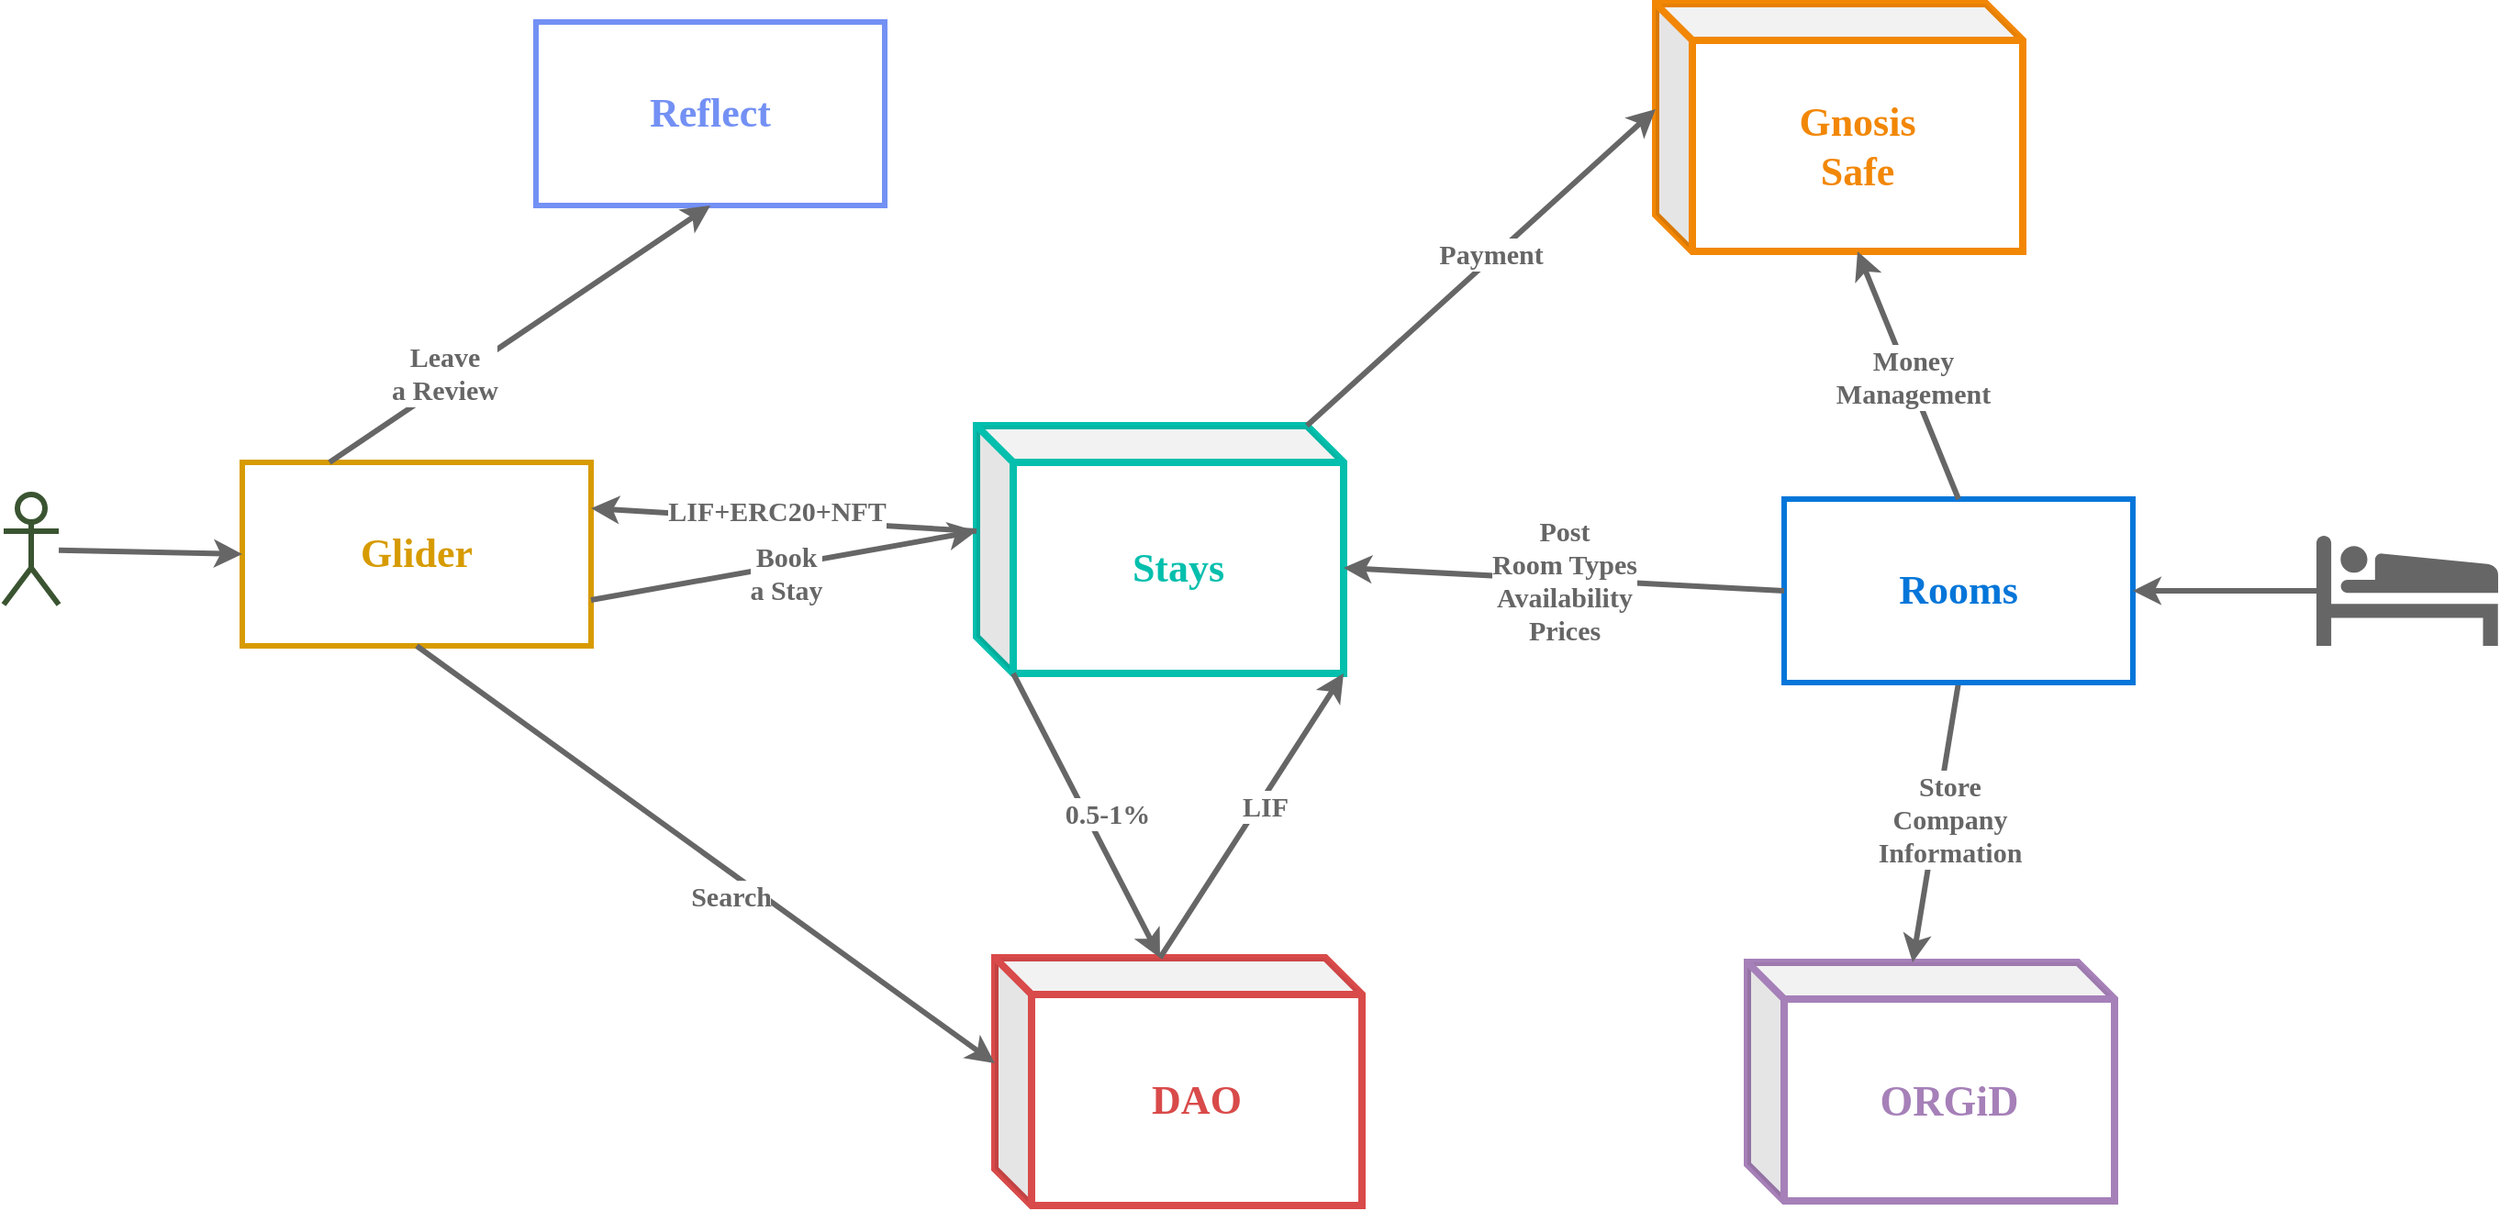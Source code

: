 <mxfile version="16.5.1" type="device"><diagram id="v-ZlE1xQXyJsvzvRVa1S" name="Page-1"><mxGraphModel dx="1422" dy="1004" grid="1" gridSize="10" guides="1" tooltips="1" connect="1" arrows="1" fold="1" page="1" pageScale="1" pageWidth="850" pageHeight="1100" math="0" shadow="0"><root><mxCell id="0"/><mxCell id="1" parent="0"/><mxCell id="EZqMj2lde0Gl5KQ7olQh-1" value="ORGiD" style="shape=cube;whiteSpace=wrap;html=1;boundedLbl=1;backgroundOutline=1;darkOpacity=0.05;darkOpacity2=0.1;fillColor=none;strokeColor=#A680B8;fontColor=#A680B8;strokeWidth=4;fontSize=23;fontFamily=Oxygen Mono;fontStyle=1" vertex="1" parent="1"><mxGeometry x="1510" y="612.5" width="200" height="130" as="geometry"/></mxCell><mxCell id="EZqMj2lde0Gl5KQ7olQh-7" style="edgeStyle=none;rounded=0;orthogonalLoop=1;jettySize=auto;html=1;strokeColor=#666666;strokeWidth=3;fontSize=22;fontColor=#A680B8;entryX=0.5;entryY=1;entryDx=0;entryDy=0;endArrow=none;endFill=0;endSize=6;startArrow=classic;startFill=1;fontFamily=Oxygen Mono;fontSource=https%3A%2F%2Ffonts.googleapis.com%2Fcss%3Ffamily%3DOxygen%2BMono;exitX=0;exitY=0;exitDx=90;exitDy=0;exitPerimeter=0;" edge="1" parent="1" source="EZqMj2lde0Gl5KQ7olQh-1" target="EZqMj2lde0Gl5KQ7olQh-9"><mxGeometry relative="1" as="geometry"><mxPoint x="1435" y="300" as="sourcePoint"/><mxPoint x="1575" y="313" as="targetPoint"/></mxGeometry></mxCell><mxCell id="EZqMj2lde0Gl5KQ7olQh-29" value="Store&lt;br&gt;Company&lt;br&gt;Information" style="edgeLabel;html=1;align=center;verticalAlign=middle;resizable=0;points=[];fontSize=15;fontFamily=Oxygen Mono;fontColor=#666;fontStyle=1" vertex="1" connectable="0" parent="EZqMj2lde0Gl5KQ7olQh-7"><mxGeometry x="0.279" relative="1" as="geometry"><mxPoint x="4" y="19" as="offset"/></mxGeometry></mxCell><mxCell id="EZqMj2lde0Gl5KQ7olQh-9" value="Rooms" style="whiteSpace=wrap;html=1;shadow=0;fillColor=none;fontFamily=Oxygen Mono;strokeWidth=3;fontSize=22;strokeColor=#0476D9;fontColor=#0476D9;fontStyle=1;" vertex="1" parent="1"><mxGeometry x="1530" y="360" width="190" height="100" as="geometry"/></mxCell><mxCell id="EZqMj2lde0Gl5KQ7olQh-11" value="Glider" style="whiteSpace=wrap;html=1;shadow=0;fillColor=none;fontFamily=Oxygen Mono;strokeWidth=3;fontSize=22;strokeColor=#d79b00;fontStyle=1;fontColor=#D79B00;" vertex="1" parent="1"><mxGeometry x="690" y="340" width="190" height="100" as="geometry"/></mxCell><mxCell id="EZqMj2lde0Gl5KQ7olQh-12" value="" style="shape=umlActor;verticalLabelPosition=bottom;labelBackgroundColor=#ffffff;verticalAlign=top;html=1;outlineConnect=0;rounded=0;strokeColor=#3A5431;fontFamily=Oxygen Mono;fontSize=22;fontColor=#0A0A0A;align=left;strokeWidth=3;" vertex="1" parent="1"><mxGeometry x="560" y="357.5" width="30" height="60" as="geometry"/></mxCell><mxCell id="EZqMj2lde0Gl5KQ7olQh-13" style="edgeStyle=none;rounded=0;orthogonalLoop=1;jettySize=auto;html=1;strokeColor=#666666;strokeWidth=3;fontSize=22;fontColor=#A680B8;entryX=1;entryY=0.75;entryDx=0;entryDy=0;endArrow=none;endFill=0;endSize=6;startArrow=classic;startFill=1;fontFamily=Oxygen Mono;fontSource=https%3A%2F%2Ffonts.googleapis.com%2Fcss%3Ffamily%3DOxygen%2BMono;exitX=0;exitY=0;exitDx=0;exitDy=57.5;exitPerimeter=0;" edge="1" parent="1" source="EZqMj2lde0Gl5KQ7olQh-30" target="EZqMj2lde0Gl5KQ7olQh-11"><mxGeometry relative="1" as="geometry"><mxPoint x="730" y="390" as="sourcePoint"/><mxPoint x="700" y="530" as="targetPoint"/></mxGeometry></mxCell><mxCell id="EZqMj2lde0Gl5KQ7olQh-18" value="Book&lt;br&gt;a Stay" style="edgeLabel;html=1;align=center;verticalAlign=middle;resizable=0;points=[];fontSize=15;fontFamily=Oxygen Mono;fontColor=#666666;fontStyle=1" vertex="1" connectable="0" parent="EZqMj2lde0Gl5KQ7olQh-13"><mxGeometry x="-0.201" y="-2" relative="1" as="geometry"><mxPoint x="-20" y="9" as="offset"/></mxGeometry></mxCell><mxCell id="EZqMj2lde0Gl5KQ7olQh-20" value="Reflect" style="whiteSpace=wrap;html=1;shadow=0;fillColor=none;fontFamily=Oxygen Mono;strokeWidth=3;fontSize=22;strokeColor=#7390F4;fontColor=#7390F4;fontStyle=1;" vertex="1" parent="1"><mxGeometry x="850" y="100" width="190" height="100" as="geometry"/></mxCell><mxCell id="EZqMj2lde0Gl5KQ7olQh-21" style="edgeStyle=none;rounded=0;orthogonalLoop=1;jettySize=auto;html=1;strokeColor=#666666;strokeWidth=3;fontSize=22;fontColor=#A680B8;entryX=0.25;entryY=0;entryDx=0;entryDy=0;endArrow=none;endFill=0;endSize=6;startArrow=classic;startFill=1;fontFamily=Oxygen Mono;fontSource=https%3A%2F%2Ffonts.googleapis.com%2Fcss%3Ffamily%3DOxygen%2BMono;exitX=0.5;exitY=1;exitDx=0;exitDy=0;" edge="1" parent="1" source="EZqMj2lde0Gl5KQ7olQh-20" target="EZqMj2lde0Gl5KQ7olQh-11"><mxGeometry relative="1" as="geometry"><mxPoint x="790" y="202.5" as="sourcePoint"/><mxPoint x="590" y="230" as="targetPoint"/></mxGeometry></mxCell><mxCell id="EZqMj2lde0Gl5KQ7olQh-22" value="Leave&lt;br&gt;a Review" style="edgeLabel;html=1;align=center;verticalAlign=middle;resizable=0;points=[];fontSize=15;fontFamily=Oxygen Mono;fontColor=#666666;fontStyle=1" vertex="1" connectable="0" parent="EZqMj2lde0Gl5KQ7olQh-21"><mxGeometry x="-0.201" y="-2" relative="1" as="geometry"><mxPoint x="-61" y="36" as="offset"/></mxGeometry></mxCell><mxCell id="EZqMj2lde0Gl5KQ7olQh-25" value="" style="shape=mxgraph.signs.travel.hotel;html=1;pointerEvents=1;fillColor=#666;strokeColor=none;verticalLabelPosition=bottom;verticalAlign=top;align=center;fontFamily=Oxygen Mono;fontSource=https%3A%2F%2Ffonts.googleapis.com%2Fcss%3Ffamily%3DOxygen%2BMono;fontSize=15;fontColor=#7390F4;" vertex="1" parent="1"><mxGeometry x="1820" y="380" width="99" height="60" as="geometry"/></mxCell><mxCell id="EZqMj2lde0Gl5KQ7olQh-28" value="" style="edgeStyle=none;rounded=0;orthogonalLoop=1;jettySize=auto;html=1;strokeColor=#666666;strokeWidth=3;fontSize=15;fontColor=#666666;endArrow=classic;endFill=1;endSize=6;startArrow=none;startFill=0;fontFamily=Oxygen Mono;fontSource=https%3A%2F%2Ffonts.googleapis.com%2Fcss%3Ffamily%3DOxygen%2BMono;exitX=0;exitY=0.5;exitDx=0;exitDy=0;fontStyle=1;exitPerimeter=0;entryX=1;entryY=0.5;entryDx=0;entryDy=0;" edge="1" parent="1" source="EZqMj2lde0Gl5KQ7olQh-25" target="EZqMj2lde0Gl5KQ7olQh-9"><mxGeometry relative="1" as="geometry"><mxPoint x="1540" y="420" as="sourcePoint"/><mxPoint x="1830" y="560" as="targetPoint"/></mxGeometry></mxCell><mxCell id="EZqMj2lde0Gl5KQ7olQh-30" value="&lt;div&gt;Stays&lt;/div&gt;" style="shape=cube;whiteSpace=wrap;html=1;boundedLbl=1;backgroundOutline=1;darkOpacity=0.05;darkOpacity2=0.1;fillColor=none;strokeColor=#04BFAD;fontColor=#04BFAD;strokeWidth=4;fontSize=22;fontFamily=Oxygen Mono;fontStyle=1;fontSource=https%3A%2F%2Ffonts.googleapis.com%2Fcss%3Ffamily%3DOxygen%2BMono;" vertex="1" parent="1"><mxGeometry x="1090" y="320" width="200" height="135" as="geometry"/></mxCell><mxCell id="EZqMj2lde0Gl5KQ7olQh-31" value="Post&lt;br&gt;Room Types&lt;br&gt;Availability&lt;br&gt;Prices" style="edgeStyle=none;rounded=0;orthogonalLoop=1;jettySize=auto;html=1;strokeColor=#666666;strokeWidth=3;fontSize=15;fontColor=#666666;endArrow=classic;endFill=1;endSize=6;startArrow=none;startFill=0;fontFamily=Oxygen Mono;fontSource=https%3A%2F%2Ffonts.googleapis.com%2Fcss%3Ffamily%3DOxygen%2BMono;exitX=0;exitY=0.5;exitDx=0;exitDy=0;entryX=0;entryY=0;entryDx=200;entryDy=77.5;entryPerimeter=0;fontStyle=1" edge="1" parent="1" source="EZqMj2lde0Gl5KQ7olQh-9" target="EZqMj2lde0Gl5KQ7olQh-30"><mxGeometry relative="1" as="geometry"><mxPoint x="1540" y="420" as="sourcePoint"/><mxPoint x="1340" y="412.5" as="targetPoint"/></mxGeometry></mxCell><mxCell id="EZqMj2lde0Gl5KQ7olQh-33" value="DAO" style="shape=cube;whiteSpace=wrap;html=1;boundedLbl=1;backgroundOutline=1;darkOpacity=0.05;darkOpacity2=0.1;fillColor=none;strokeColor=#D94A4A;fontColor=#D94A4A;strokeWidth=4;fontSize=22;fontFamily=Oxygen Mono;fontStyle=1;fontSource=https%3A%2F%2Ffonts.googleapis.com%2Fcss%3Ffamily%3DOxygen%2BMono;" vertex="1" parent="1"><mxGeometry x="1100" y="610" width="200" height="135" as="geometry"/></mxCell><mxCell id="EZqMj2lde0Gl5KQ7olQh-34" value="&lt;div&gt;Gnosis&lt;br&gt;Safe&lt;/div&gt;" style="shape=cube;whiteSpace=wrap;html=1;boundedLbl=1;backgroundOutline=1;darkOpacity=0.05;darkOpacity2=0.1;fillColor=none;strokeColor=#F28705;fontColor=#F28705;strokeWidth=4;fontSize=22;fontFamily=Oxygen Mono;fontStyle=1;fontSource=https%3A%2F%2Ffonts.googleapis.com%2Fcss%3Ffamily%3DOxygen%2BMono;" vertex="1" parent="1"><mxGeometry x="1460" y="90" width="200" height="135" as="geometry"/></mxCell><mxCell id="EZqMj2lde0Gl5KQ7olQh-35" value="Money&lt;br&gt;Management" style="edgeStyle=none;rounded=0;orthogonalLoop=1;jettySize=auto;html=1;strokeColor=#666666;strokeWidth=3;fontSize=15;fontColor=#666666;endArrow=classic;endFill=1;endSize=6;startArrow=none;startFill=0;fontFamily=Oxygen Mono;fontSource=https%3A%2F%2Ffonts.googleapis.com%2Fcss%3Ffamily%3DOxygen%2BMono;exitX=0.5;exitY=0;exitDx=0;exitDy=0;entryX=0;entryY=0;entryDx=110;entryDy=135;entryPerimeter=0;fontStyle=1" edge="1" parent="1" source="EZqMj2lde0Gl5KQ7olQh-9" target="EZqMj2lde0Gl5KQ7olQh-34"><mxGeometry x="-0.01" y="-1" relative="1" as="geometry"><mxPoint x="1540" y="420" as="sourcePoint"/><mxPoint x="1340" y="412.5" as="targetPoint"/><mxPoint x="1" as="offset"/></mxGeometry></mxCell><mxCell id="EZqMj2lde0Gl5KQ7olQh-36" value="" style="edgeStyle=none;rounded=0;orthogonalLoop=1;jettySize=auto;html=1;strokeColor=#666666;strokeWidth=3;fontSize=15;fontColor=#666666;endArrow=classic;endFill=1;endSize=6;startArrow=none;startFill=0;fontFamily=Oxygen Mono;fontSource=https%3A%2F%2Ffonts.googleapis.com%2Fcss%3Ffamily%3DOxygen%2BMono;fontStyle=1;entryX=0;entryY=0.5;entryDx=0;entryDy=0;" edge="1" parent="1" source="EZqMj2lde0Gl5KQ7olQh-12" target="EZqMj2lde0Gl5KQ7olQh-11"><mxGeometry relative="1" as="geometry"><mxPoint x="590" y="340" as="sourcePoint"/><mxPoint x="420" y="340" as="targetPoint"/></mxGeometry></mxCell><mxCell id="EZqMj2lde0Gl5KQ7olQh-38" style="edgeStyle=none;rounded=0;orthogonalLoop=1;jettySize=auto;html=1;strokeColor=#666666;strokeWidth=3;fontSize=22;fontColor=#A680B8;endArrow=none;endFill=0;endSize=6;startArrow=classic;startFill=1;fontFamily=Oxygen Mono;fontSource=https%3A%2F%2Ffonts.googleapis.com%2Fcss%3Ffamily%3DOxygen%2BMono;exitX=0;exitY=0;exitDx=90;exitDy=0;exitPerimeter=0;entryX=0;entryY=0;entryDx=20;entryDy=135;entryPerimeter=0;" edge="1" parent="1" source="EZqMj2lde0Gl5KQ7olQh-33" target="EZqMj2lde0Gl5KQ7olQh-30"><mxGeometry relative="1" as="geometry"><mxPoint x="1040" y="750" as="sourcePoint"/><mxPoint x="1060" y="510" as="targetPoint"/></mxGeometry></mxCell><mxCell id="EZqMj2lde0Gl5KQ7olQh-39" value="0.5-1%" style="edgeLabel;html=1;align=center;verticalAlign=middle;resizable=0;points=[];fontSize=15;fontFamily=Oxygen Mono;fontColor=#666666;fontStyle=1" vertex="1" connectable="0" parent="EZqMj2lde0Gl5KQ7olQh-38"><mxGeometry x="-0.201" y="-2" relative="1" as="geometry"><mxPoint x="1" y="-17" as="offset"/></mxGeometry></mxCell><mxCell id="EZqMj2lde0Gl5KQ7olQh-40" style="edgeStyle=none;rounded=0;orthogonalLoop=1;jettySize=auto;html=1;strokeColor=#666666;strokeWidth=3;fontSize=22;fontColor=#A680B8;endArrow=none;endFill=0;endSize=6;startArrow=classic;startFill=1;fontFamily=Oxygen Mono;fontSource=https%3A%2F%2Ffonts.googleapis.com%2Fcss%3Ffamily%3DOxygen%2BMono;exitX=1;exitY=1;exitDx=0;exitDy=0;exitPerimeter=0;entryX=0;entryY=0;entryDx=90;entryDy=0;entryPerimeter=0;" edge="1" parent="1" source="EZqMj2lde0Gl5KQ7olQh-30" target="EZqMj2lde0Gl5KQ7olQh-33"><mxGeometry relative="1" as="geometry"><mxPoint x="1429.05" y="702.57" as="sourcePoint"/><mxPoint x="1340" y="550" as="targetPoint"/></mxGeometry></mxCell><mxCell id="EZqMj2lde0Gl5KQ7olQh-41" value="LIF" style="edgeLabel;html=1;align=center;verticalAlign=middle;resizable=0;points=[];fontSize=15;fontFamily=Oxygen Mono;fontColor=#666666;fontStyle=1" vertex="1" connectable="0" parent="EZqMj2lde0Gl5KQ7olQh-40"><mxGeometry x="-0.201" y="-2" relative="1" as="geometry"><mxPoint x="-2" y="11" as="offset"/></mxGeometry></mxCell><mxCell id="EZqMj2lde0Gl5KQ7olQh-42" style="edgeStyle=none;rounded=0;orthogonalLoop=1;jettySize=auto;html=1;strokeColor=#666666;strokeWidth=3;fontSize=22;fontColor=#A680B8;entryX=0.5;entryY=1;entryDx=0;entryDy=0;endArrow=none;endFill=0;endSize=6;startArrow=classic;startFill=1;fontFamily=Oxygen Mono;fontSource=https%3A%2F%2Ffonts.googleapis.com%2Fcss%3Ffamily%3DOxygen%2BMono;exitX=0;exitY=0;exitDx=0;exitDy=57.5;exitPerimeter=0;" edge="1" parent="1" source="EZqMj2lde0Gl5KQ7olQh-33" target="EZqMj2lde0Gl5KQ7olQh-11"><mxGeometry relative="1" as="geometry"><mxPoint x="1030" y="570" as="sourcePoint"/><mxPoint x="820" y="582.5" as="targetPoint"/></mxGeometry></mxCell><mxCell id="EZqMj2lde0Gl5KQ7olQh-43" value="Search" style="edgeLabel;html=1;align=center;verticalAlign=middle;resizable=0;points=[];fontSize=15;fontFamily=Oxygen Mono;fontColor=#666666;fontStyle=1" vertex="1" connectable="0" parent="EZqMj2lde0Gl5KQ7olQh-42"><mxGeometry x="-0.201" y="-2" relative="1" as="geometry"><mxPoint x="-20" y="1" as="offset"/></mxGeometry></mxCell><mxCell id="EZqMj2lde0Gl5KQ7olQh-45" style="edgeStyle=none;rounded=0;orthogonalLoop=1;jettySize=auto;html=1;strokeColor=#666666;strokeWidth=3;fontSize=22;fontColor=#A680B8;endArrow=none;endFill=0;endSize=6;startArrow=classic;startFill=1;fontFamily=Oxygen Mono;fontSource=https%3A%2F%2Ffonts.googleapis.com%2Fcss%3Ffamily%3DOxygen%2BMono;exitX=0;exitY=0;exitDx=0;exitDy=57.5;exitPerimeter=0;entryX=0;entryY=0;entryDx=180;entryDy=0;entryPerimeter=0;" edge="1" parent="1" source="EZqMj2lde0Gl5KQ7olQh-34" target="EZqMj2lde0Gl5KQ7olQh-30"><mxGeometry relative="1" as="geometry"><mxPoint x="1380" y="40" as="sourcePoint"/><mxPoint x="1280" y="195" as="targetPoint"/></mxGeometry></mxCell><mxCell id="EZqMj2lde0Gl5KQ7olQh-46" value="Payment" style="edgeLabel;html=1;align=center;verticalAlign=middle;resizable=0;points=[];fontSize=15;fontFamily=Oxygen Mono;fontColor=#666666;fontStyle=1" vertex="1" connectable="0" parent="EZqMj2lde0Gl5KQ7olQh-45"><mxGeometry x="-0.201" y="-2" relative="1" as="geometry"><mxPoint x="-13" y="11" as="offset"/></mxGeometry></mxCell><mxCell id="EZqMj2lde0Gl5KQ7olQh-47" style="edgeStyle=none;rounded=0;orthogonalLoop=1;jettySize=auto;html=1;strokeColor=#666666;strokeWidth=3;fontSize=22;fontColor=#A680B8;endArrow=none;endFill=0;endSize=6;startArrow=classic;startFill=1;fontFamily=Oxygen Mono;fontSource=https%3A%2F%2Ffonts.googleapis.com%2Fcss%3Ffamily%3DOxygen%2BMono;exitX=1;exitY=0.25;exitDx=0;exitDy=0;entryX=0;entryY=0;entryDx=0;entryDy=57.5;entryPerimeter=0;" edge="1" parent="1" source="EZqMj2lde0Gl5KQ7olQh-11" target="EZqMj2lde0Gl5KQ7olQh-30"><mxGeometry relative="1" as="geometry"><mxPoint x="1210" y="200" as="sourcePoint"/><mxPoint x="1190" y="150" as="targetPoint"/></mxGeometry></mxCell><mxCell id="EZqMj2lde0Gl5KQ7olQh-48" value="LIF+ERC20+NFT" style="edgeLabel;html=1;align=center;verticalAlign=middle;resizable=0;points=[];fontSize=15;fontFamily=Oxygen Mono;fontColor=#666666;fontStyle=1" vertex="1" connectable="0" parent="EZqMj2lde0Gl5KQ7olQh-47"><mxGeometry x="-0.201" y="-2" relative="1" as="geometry"><mxPoint x="17" y="-6" as="offset"/></mxGeometry></mxCell></root></mxGraphModel></diagram></mxfile>